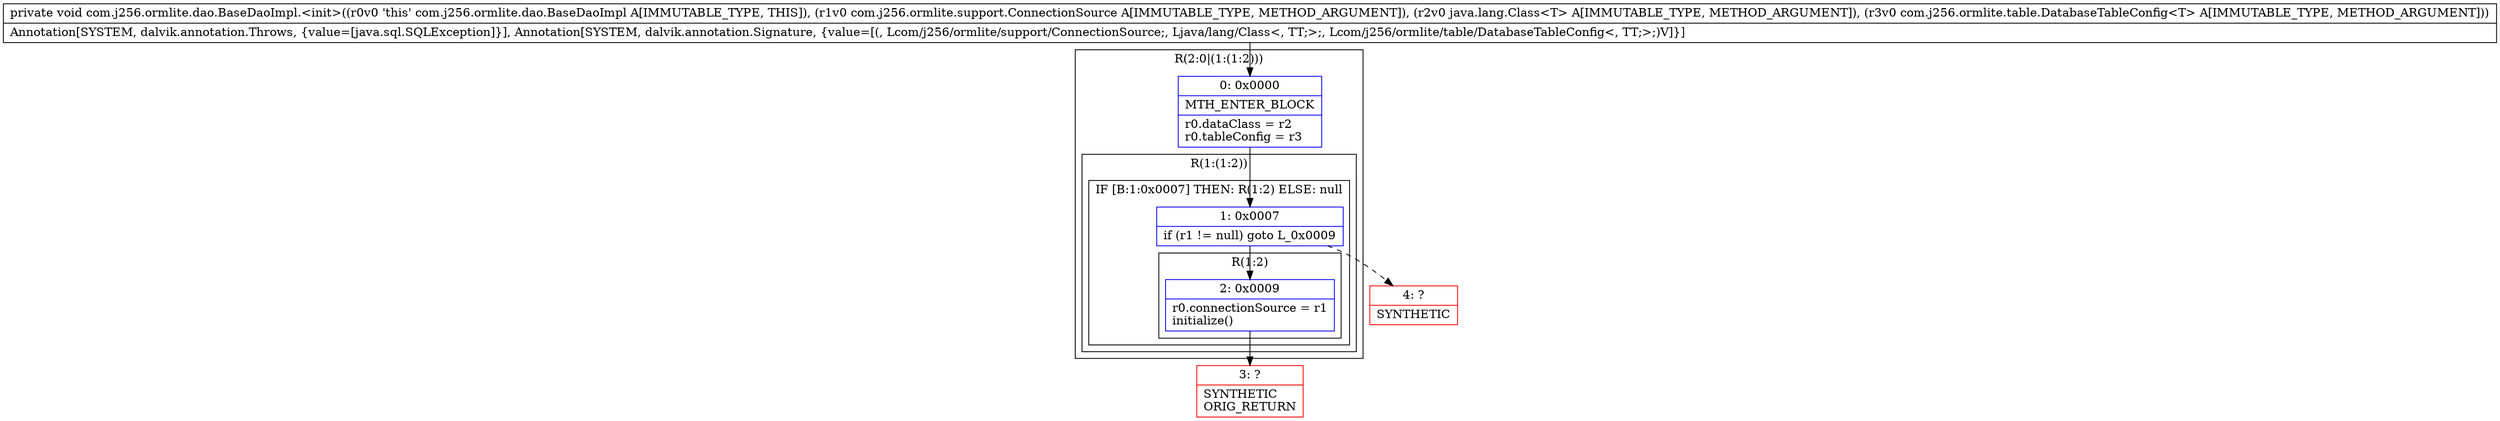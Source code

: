 digraph "CFG forcom.j256.ormlite.dao.BaseDaoImpl.\<init\>(Lcom\/j256\/ormlite\/support\/ConnectionSource;Ljava\/lang\/Class;Lcom\/j256\/ormlite\/table\/DatabaseTableConfig;)V" {
subgraph cluster_Region_1784271835 {
label = "R(2:0|(1:(1:2)))";
node [shape=record,color=blue];
Node_0 [shape=record,label="{0\:\ 0x0000|MTH_ENTER_BLOCK\l|r0.dataClass = r2\lr0.tableConfig = r3\l}"];
subgraph cluster_Region_1834688039 {
label = "R(1:(1:2))";
node [shape=record,color=blue];
subgraph cluster_IfRegion_519701959 {
label = "IF [B:1:0x0007] THEN: R(1:2) ELSE: null";
node [shape=record,color=blue];
Node_1 [shape=record,label="{1\:\ 0x0007|if (r1 != null) goto L_0x0009\l}"];
subgraph cluster_Region_1121988503 {
label = "R(1:2)";
node [shape=record,color=blue];
Node_2 [shape=record,label="{2\:\ 0x0009|r0.connectionSource = r1\linitialize()\l}"];
}
}
}
}
Node_3 [shape=record,color=red,label="{3\:\ ?|SYNTHETIC\lORIG_RETURN\l}"];
Node_4 [shape=record,color=red,label="{4\:\ ?|SYNTHETIC\l}"];
MethodNode[shape=record,label="{private void com.j256.ormlite.dao.BaseDaoImpl.\<init\>((r0v0 'this' com.j256.ormlite.dao.BaseDaoImpl A[IMMUTABLE_TYPE, THIS]), (r1v0 com.j256.ormlite.support.ConnectionSource A[IMMUTABLE_TYPE, METHOD_ARGUMENT]), (r2v0 java.lang.Class\<T\> A[IMMUTABLE_TYPE, METHOD_ARGUMENT]), (r3v0 com.j256.ormlite.table.DatabaseTableConfig\<T\> A[IMMUTABLE_TYPE, METHOD_ARGUMENT]))  | Annotation[SYSTEM, dalvik.annotation.Throws, \{value=[java.sql.SQLException]\}], Annotation[SYSTEM, dalvik.annotation.Signature, \{value=[(, Lcom\/j256\/ormlite\/support\/ConnectionSource;, Ljava\/lang\/Class\<, TT;\>;, Lcom\/j256\/ormlite\/table\/DatabaseTableConfig\<, TT;\>;)V]\}]\l}"];
MethodNode -> Node_0;
Node_0 -> Node_1;
Node_1 -> Node_2;
Node_1 -> Node_4[style=dashed];
Node_2 -> Node_3;
}

